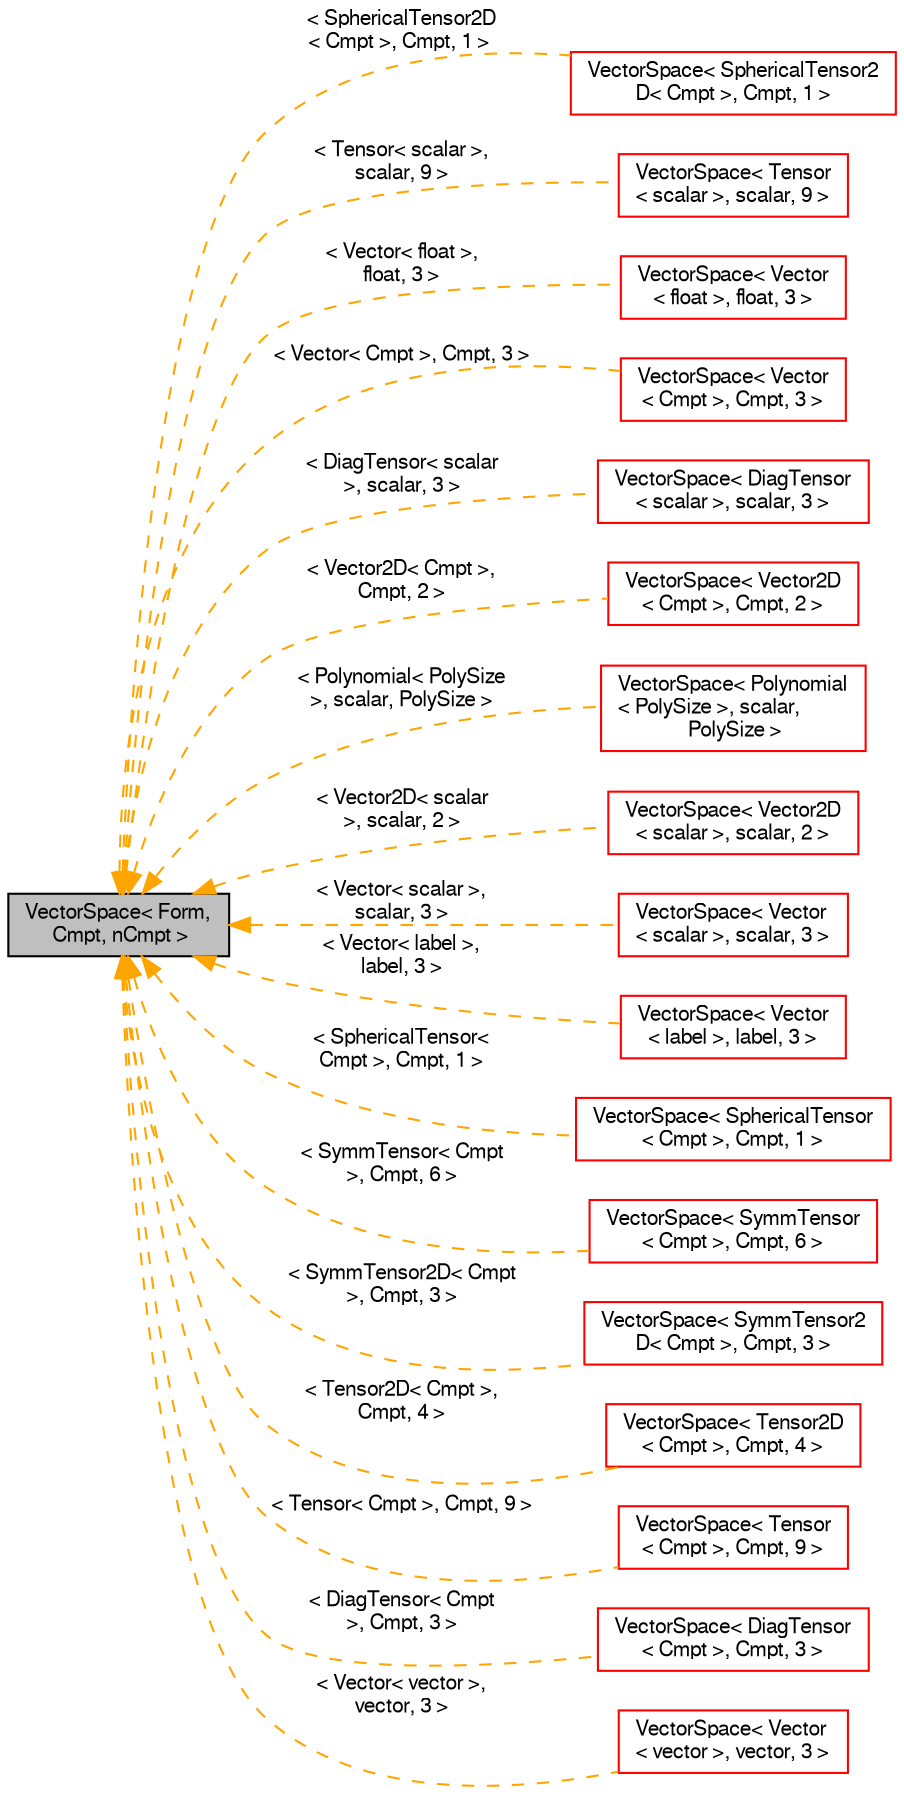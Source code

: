 digraph "VectorSpace&lt; Form, Cmpt, nCmpt &gt;"
{
  bgcolor="transparent";
  edge [fontname="FreeSans",fontsize="10",labelfontname="FreeSans",labelfontsize="10"];
  node [fontname="FreeSans",fontsize="10",shape=record];
  rankdir="LR";
  Node0 [label="VectorSpace\< Form,\l Cmpt, nCmpt \>",height=0.2,width=0.4,color="black", fillcolor="grey75", style="filled", fontcolor="black"];
  Node0 -> Node1 [dir="back",color="orange",fontsize="10",style="dashed",label=" \< SphericalTensor2D\l\< Cmpt \>, Cmpt, 1 \>" ,fontname="FreeSans"];
  Node1 [label="VectorSpace\< SphericalTensor2\lD\< Cmpt \>, Cmpt, 1 \>",height=0.2,width=0.4,color="red",URL="$a28490.html"];
  Node0 -> Node3 [dir="back",color="orange",fontsize="10",style="dashed",label=" \< Tensor\< scalar \>,\l scalar, 9 \>" ,fontname="FreeSans"];
  Node3 [label="VectorSpace\< Tensor\l\< scalar \>, scalar, 9 \>",height=0.2,width=0.4,color="red",URL="$a28490.html"];
  Node0 -> Node5 [dir="back",color="orange",fontsize="10",style="dashed",label=" \< Vector\< float \>,\l float, 3 \>" ,fontname="FreeSans"];
  Node5 [label="VectorSpace\< Vector\l\< float \>, float, 3 \>",height=0.2,width=0.4,color="red",URL="$a28490.html"];
  Node0 -> Node8 [dir="back",color="orange",fontsize="10",style="dashed",label=" \< Vector\< Cmpt \>, Cmpt, 3 \>" ,fontname="FreeSans"];
  Node8 [label="VectorSpace\< Vector\l\< Cmpt \>, Cmpt, 3 \>",height=0.2,width=0.4,color="red",URL="$a28490.html"];
  Node0 -> Node14 [dir="back",color="orange",fontsize="10",style="dashed",label=" \< DiagTensor\< scalar\l \>, scalar, 3 \>" ,fontname="FreeSans"];
  Node14 [label="VectorSpace\< DiagTensor\l\< scalar \>, scalar, 3 \>",height=0.2,width=0.4,color="red",URL="$a28490.html"];
  Node0 -> Node16 [dir="back",color="orange",fontsize="10",style="dashed",label=" \< Vector2D\< Cmpt \>,\l Cmpt, 2 \>" ,fontname="FreeSans"];
  Node16 [label="VectorSpace\< Vector2D\l\< Cmpt \>, Cmpt, 2 \>",height=0.2,width=0.4,color="red",URL="$a28490.html"];
  Node0 -> Node19 [dir="back",color="orange",fontsize="10",style="dashed",label=" \< Polynomial\< PolySize\l \>, scalar, PolySize \>" ,fontname="FreeSans"];
  Node19 [label="VectorSpace\< Polynomial\l\< PolySize \>, scalar,\l PolySize \>",height=0.2,width=0.4,color="red",URL="$a28490.html"];
  Node0 -> Node21 [dir="back",color="orange",fontsize="10",style="dashed",label=" \< Vector2D\< scalar\l \>, scalar, 2 \>" ,fontname="FreeSans"];
  Node21 [label="VectorSpace\< Vector2D\l\< scalar \>, scalar, 2 \>",height=0.2,width=0.4,color="red",URL="$a28490.html"];
  Node0 -> Node22 [dir="back",color="orange",fontsize="10",style="dashed",label=" \< Vector\< scalar \>,\l scalar, 3 \>" ,fontname="FreeSans"];
  Node22 [label="VectorSpace\< Vector\l\< scalar \>, scalar, 3 \>",height=0.2,width=0.4,color="red",URL="$a28490.html"];
  Node0 -> Node23 [dir="back",color="orange",fontsize="10",style="dashed",label=" \< Vector\< label \>,\l label, 3 \>" ,fontname="FreeSans"];
  Node23 [label="VectorSpace\< Vector\l\< label \>, label, 3 \>",height=0.2,width=0.4,color="red",URL="$a28490.html"];
  Node0 -> Node24 [dir="back",color="orange",fontsize="10",style="dashed",label=" \< SphericalTensor\<\l Cmpt \>, Cmpt, 1 \>" ,fontname="FreeSans"];
  Node24 [label="VectorSpace\< SphericalTensor\l\< Cmpt \>, Cmpt, 1 \>",height=0.2,width=0.4,color="red",URL="$a28490.html"];
  Node0 -> Node26 [dir="back",color="orange",fontsize="10",style="dashed",label=" \< SymmTensor\< Cmpt\l \>, Cmpt, 6 \>" ,fontname="FreeSans"];
  Node26 [label="VectorSpace\< SymmTensor\l\< Cmpt \>, Cmpt, 6 \>",height=0.2,width=0.4,color="red",URL="$a28490.html"];
  Node0 -> Node28 [dir="back",color="orange",fontsize="10",style="dashed",label=" \< SymmTensor2D\< Cmpt\l \>, Cmpt, 3 \>" ,fontname="FreeSans"];
  Node28 [label="VectorSpace\< SymmTensor2\lD\< Cmpt \>, Cmpt, 3 \>",height=0.2,width=0.4,color="red",URL="$a28490.html"];
  Node0 -> Node30 [dir="back",color="orange",fontsize="10",style="dashed",label=" \< Tensor2D\< Cmpt \>,\l Cmpt, 4 \>" ,fontname="FreeSans"];
  Node30 [label="VectorSpace\< Tensor2D\l\< Cmpt \>, Cmpt, 4 \>",height=0.2,width=0.4,color="red",URL="$a28490.html"];
  Node0 -> Node32 [dir="back",color="orange",fontsize="10",style="dashed",label=" \< Tensor\< Cmpt \>, Cmpt, 9 \>" ,fontname="FreeSans"];
  Node32 [label="VectorSpace\< Tensor\l\< Cmpt \>, Cmpt, 9 \>",height=0.2,width=0.4,color="red",URL="$a28490.html"];
  Node0 -> Node34 [dir="back",color="orange",fontsize="10",style="dashed",label=" \< DiagTensor\< Cmpt\l \>, Cmpt, 3 \>" ,fontname="FreeSans"];
  Node34 [label="VectorSpace\< DiagTensor\l\< Cmpt \>, Cmpt, 3 \>",height=0.2,width=0.4,color="red",URL="$a28490.html"];
  Node0 -> Node36 [dir="back",color="orange",fontsize="10",style="dashed",label=" \< Vector\< vector \>,\l vector, 3 \>" ,fontname="FreeSans"];
  Node36 [label="VectorSpace\< Vector\l\< vector \>, vector, 3 \>",height=0.2,width=0.4,color="red",URL="$a28490.html"];
}
